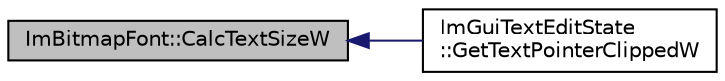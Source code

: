 digraph "ImBitmapFont::CalcTextSizeW"
{
 // INTERACTIVE_SVG=YES
  edge [fontname="Helvetica",fontsize="10",labelfontname="Helvetica",labelfontsize="10"];
  node [fontname="Helvetica",fontsize="10",shape=record];
  rankdir="LR";
  Node1 [label="ImBitmapFont::CalcTextSizeW",height=0.2,width=0.4,color="black", fillcolor="grey75", style="filled" fontcolor="black"];
  Node1 -> Node2 [dir="back",color="midnightblue",fontsize="10",style="solid",fontname="Helvetica"];
  Node2 [label="ImGuiTextEditState\l::GetTextPointerClippedW",height=0.2,width=0.4,color="black", fillcolor="white", style="filled",URL="$struct_im_gui_text_edit_state.html#a49022df7b3bbc10b6cfd1eb3e5dfcb61"];
}

